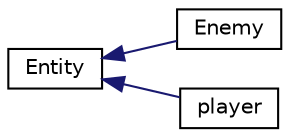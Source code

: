 digraph "Graphical Class Hierarchy"
{
 // LATEX_PDF_SIZE
  edge [fontname="Helvetica",fontsize="10",labelfontname="Helvetica",labelfontsize="10"];
  node [fontname="Helvetica",fontsize="10",shape=record];
  rankdir="LR";
  Node0 [label="Entity",height=0.2,width=0.4,color="black", fillcolor="white", style="filled",URL="$class_entity.html",tooltip="enetity class helps use to keep the common functions within enemy and player this is an example of in..."];
  Node0 -> Node1 [dir="back",color="midnightblue",fontsize="10",style="solid",fontname="Helvetica"];
  Node1 [label="Enemy",height=0.2,width=0.4,color="black", fillcolor="white", style="filled",URL="$class_enemy.html",tooltip="this was supose to be a parent class that contian three different enemies. we would use polymorphism ..."];
  Node0 -> Node2 [dir="back",color="midnightblue",fontsize="10",style="solid",fontname="Helvetica"];
  Node2 [label="player",height=0.2,width=0.4,color="black", fillcolor="white", style="filled",URL="$classplayer.html",tooltip="player logic implemented"];
}
